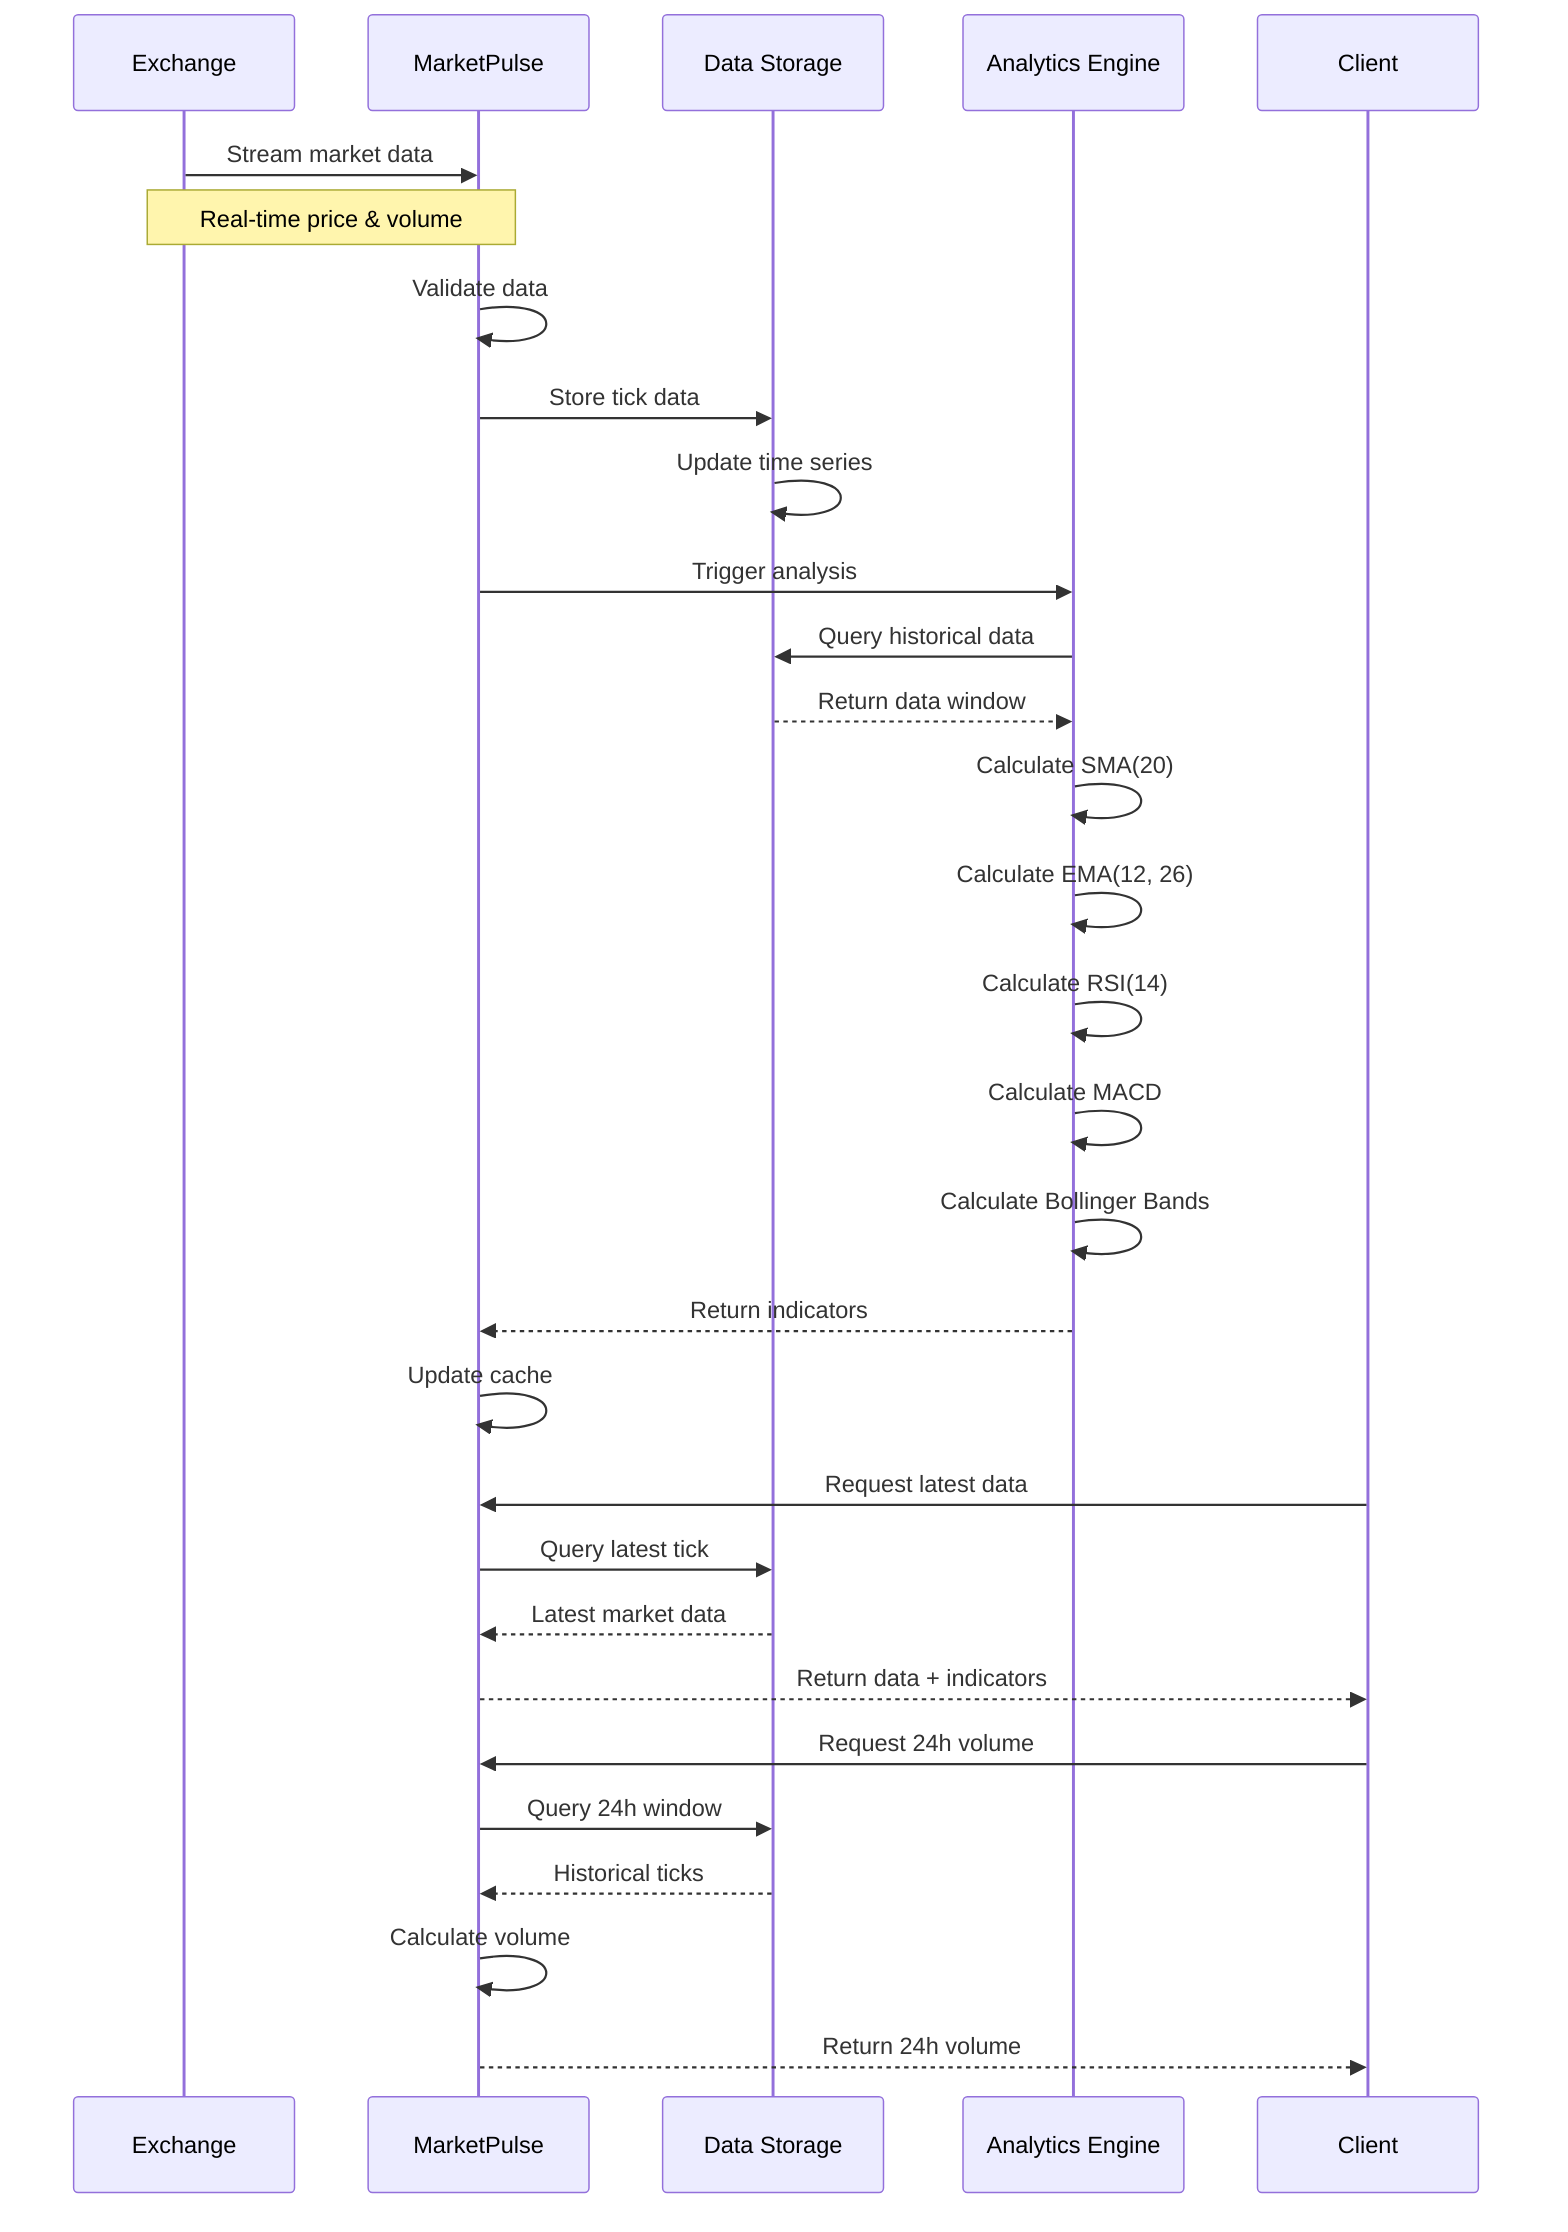 sequenceDiagram
    participant Exchange
    participant Pulse as MarketPulse
    participant Storage as Data Storage
    participant Analytics as Analytics Engine
    participant Client
    
    Exchange->>Pulse: Stream market data
    Note over Exchange,Pulse: Real-time price & volume
    
    Pulse->>Pulse: Validate data
    Pulse->>Storage: Store tick data
    Storage->>Storage: Update time series
    
    Pulse->>Analytics: Trigger analysis
    Analytics->>Storage: Query historical data
    Storage-->>Analytics: Return data window
    
    Analytics->>Analytics: Calculate SMA(20)
    Analytics->>Analytics: Calculate EMA(12, 26)
    Analytics->>Analytics: Calculate RSI(14)
    Analytics->>Analytics: Calculate MACD
    Analytics->>Analytics: Calculate Bollinger Bands
    
    Analytics-->>Pulse: Return indicators
    Pulse->>Pulse: Update cache
    
    Client->>Pulse: Request latest data
    Pulse->>Storage: Query latest tick
    Storage-->>Pulse: Latest market data
    Pulse-->>Client: Return data + indicators
    
    Client->>Pulse: Request 24h volume
    Pulse->>Storage: Query 24h window
    Storage-->>Pulse: Historical ticks
    Pulse->>Pulse: Calculate volume
    Pulse-->>Client: Return 24h volume